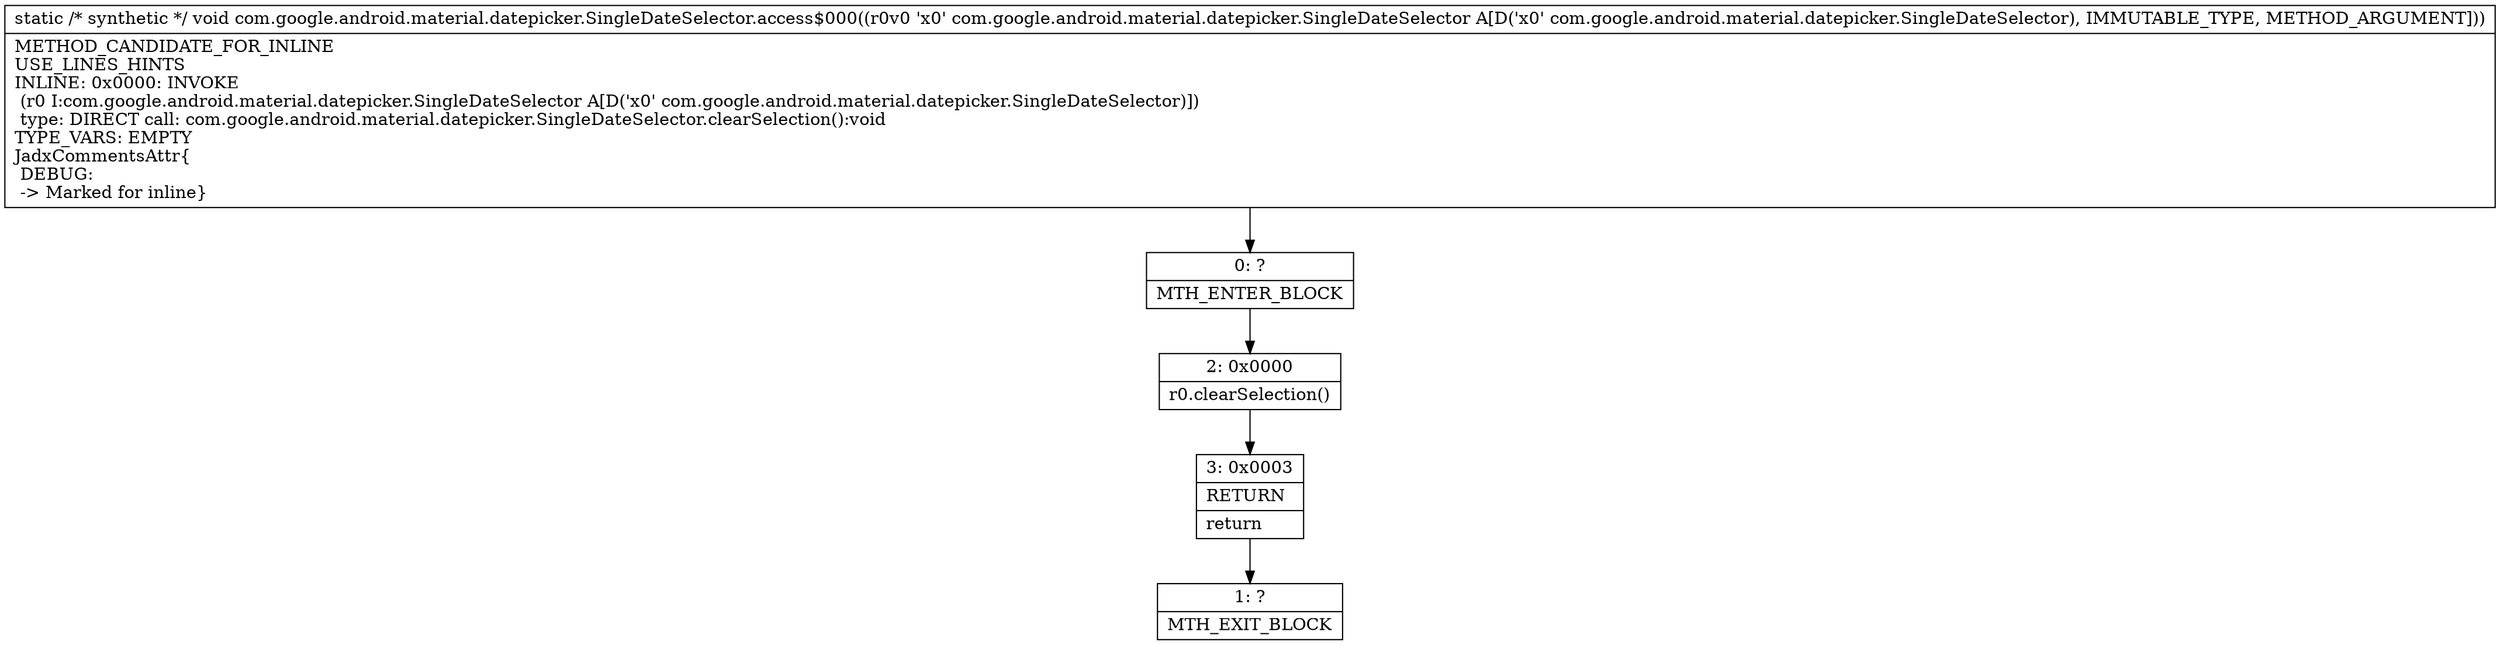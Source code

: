 digraph "CFG forcom.google.android.material.datepicker.SingleDateSelector.access$000(Lcom\/google\/android\/material\/datepicker\/SingleDateSelector;)V" {
Node_0 [shape=record,label="{0\:\ ?|MTH_ENTER_BLOCK\l}"];
Node_2 [shape=record,label="{2\:\ 0x0000|r0.clearSelection()\l}"];
Node_3 [shape=record,label="{3\:\ 0x0003|RETURN\l|return\l}"];
Node_1 [shape=record,label="{1\:\ ?|MTH_EXIT_BLOCK\l}"];
MethodNode[shape=record,label="{static \/* synthetic *\/ void com.google.android.material.datepicker.SingleDateSelector.access$000((r0v0 'x0' com.google.android.material.datepicker.SingleDateSelector A[D('x0' com.google.android.material.datepicker.SingleDateSelector), IMMUTABLE_TYPE, METHOD_ARGUMENT]))  | METHOD_CANDIDATE_FOR_INLINE\lUSE_LINES_HINTS\lINLINE: 0x0000: INVOKE  \l  (r0 I:com.google.android.material.datepicker.SingleDateSelector A[D('x0' com.google.android.material.datepicker.SingleDateSelector)])\l type: DIRECT call: com.google.android.material.datepicker.SingleDateSelector.clearSelection():void\lTYPE_VARS: EMPTY\lJadxCommentsAttr\{\l DEBUG: \l \-\> Marked for inline\}\l}"];
MethodNode -> Node_0;Node_0 -> Node_2;
Node_2 -> Node_3;
Node_3 -> Node_1;
}

